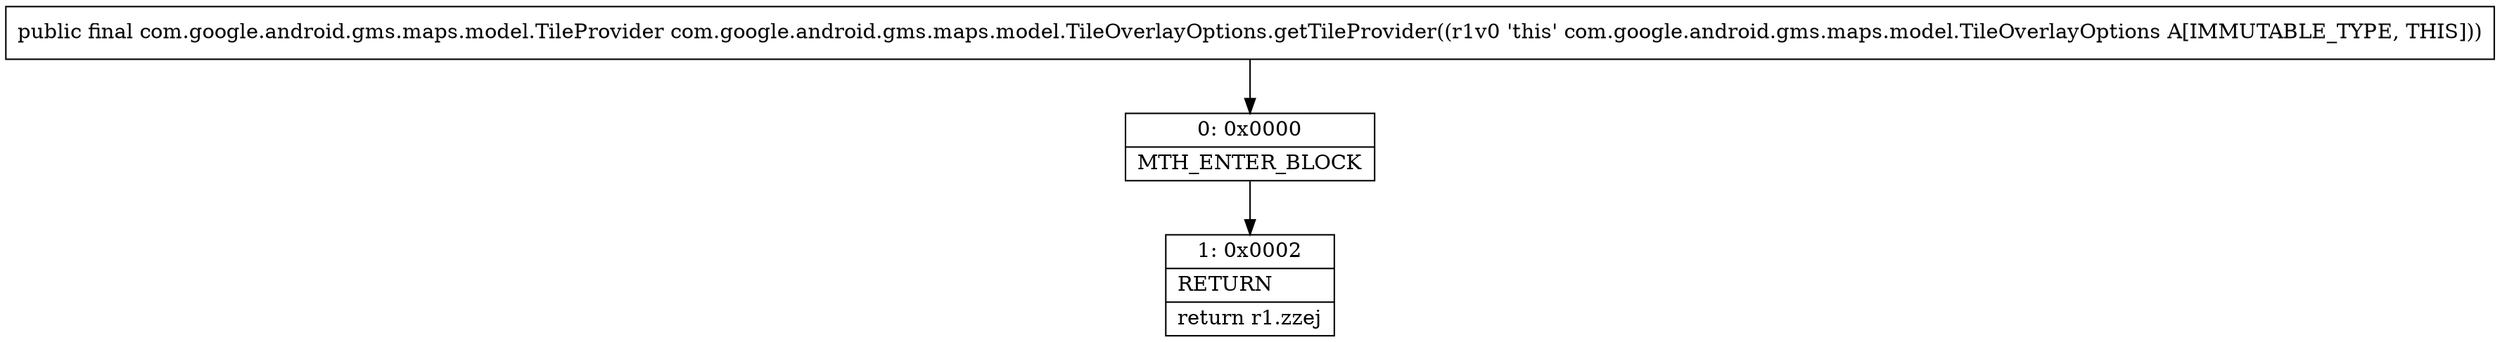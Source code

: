 digraph "CFG forcom.google.android.gms.maps.model.TileOverlayOptions.getTileProvider()Lcom\/google\/android\/gms\/maps\/model\/TileProvider;" {
Node_0 [shape=record,label="{0\:\ 0x0000|MTH_ENTER_BLOCK\l}"];
Node_1 [shape=record,label="{1\:\ 0x0002|RETURN\l|return r1.zzej\l}"];
MethodNode[shape=record,label="{public final com.google.android.gms.maps.model.TileProvider com.google.android.gms.maps.model.TileOverlayOptions.getTileProvider((r1v0 'this' com.google.android.gms.maps.model.TileOverlayOptions A[IMMUTABLE_TYPE, THIS])) }"];
MethodNode -> Node_0;
Node_0 -> Node_1;
}

